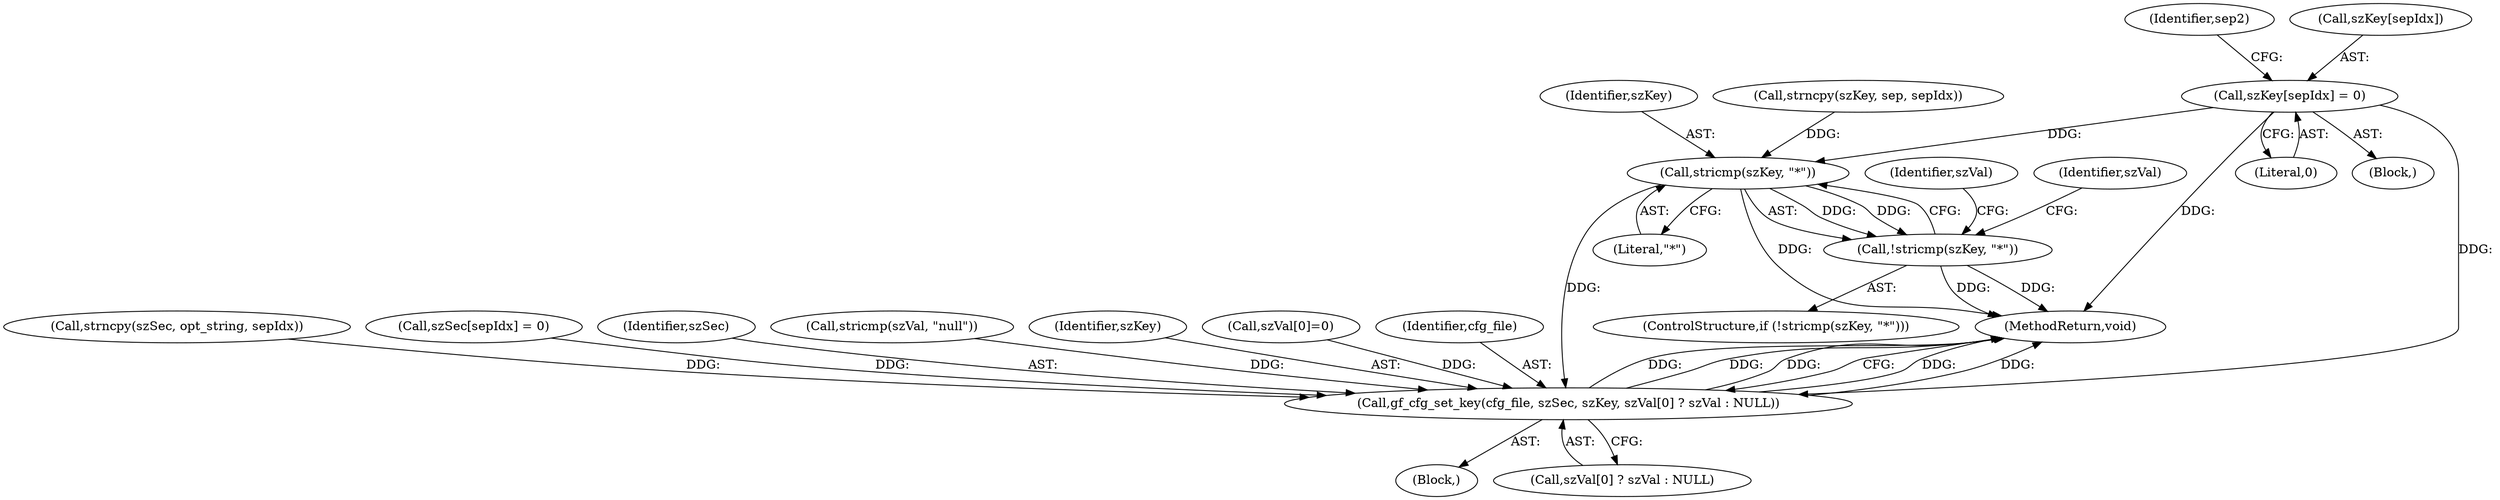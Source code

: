 digraph "0_gpac_35ab4475a7df9b2a4bcab235e379c0c3ec543658_2@array" {
"1000187" [label="(Call,szKey[sepIdx] = 0)"];
"1000213" [label="(Call,stricmp(szKey, \"*\"))"];
"1000212" [label="(Call,!stricmp(szKey, \"*\"))"];
"1000242" [label="(Call,gf_cfg_set_key(cfg_file, szSec, szKey, szVal[0] ? szVal : NULL))"];
"1000252" [label="(MethodReturn,void)"];
"1000212" [label="(Call,!stricmp(szKey, \"*\"))"];
"1000191" [label="(Literal,0)"];
"1000140" [label="(Call,strncpy(szSec, opt_string, sepIdx))"];
"1000187" [label="(Call,szKey[sepIdx] = 0)"];
"1000219" [label="(Identifier,szVal)"];
"1000211" [label="(ControlStructure,if (!stricmp(szKey, \"*\")))"];
"1000234" [label="(Identifier,szVal)"];
"1000214" [label="(Identifier,szKey)"];
"1000183" [label="(Call,strncpy(szKey, sep, sepIdx))"];
"1000144" [label="(Call,szSec[sepIdx] = 0)"];
"1000244" [label="(Identifier,szSec)"];
"1000213" [label="(Call,stricmp(szKey, \"*\"))"];
"1000233" [label="(Call,stricmp(szVal, \"null\"))"];
"1000245" [label="(Identifier,szKey)"];
"1000242" [label="(Call,gf_cfg_set_key(cfg_file, szSec, szKey, szVal[0] ? szVal : NULL))"];
"1000215" [label="(Literal,\"*\")"];
"1000237" [label="(Call,szVal[0]=0)"];
"1000196" [label="(Identifier,sep2)"];
"1000102" [label="(Block,)"];
"1000243" [label="(Identifier,cfg_file)"];
"1000188" [label="(Call,szKey[sepIdx])"];
"1000246" [label="(Call,szVal[0] ? szVal : NULL)"];
"1000165" [label="(Block,)"];
"1000187" -> "1000165"  [label="AST: "];
"1000187" -> "1000191"  [label="CFG: "];
"1000188" -> "1000187"  [label="AST: "];
"1000191" -> "1000187"  [label="AST: "];
"1000196" -> "1000187"  [label="CFG: "];
"1000187" -> "1000252"  [label="DDG: "];
"1000187" -> "1000213"  [label="DDG: "];
"1000187" -> "1000242"  [label="DDG: "];
"1000213" -> "1000212"  [label="AST: "];
"1000213" -> "1000215"  [label="CFG: "];
"1000214" -> "1000213"  [label="AST: "];
"1000215" -> "1000213"  [label="AST: "];
"1000212" -> "1000213"  [label="CFG: "];
"1000213" -> "1000252"  [label="DDG: "];
"1000213" -> "1000212"  [label="DDG: "];
"1000213" -> "1000212"  [label="DDG: "];
"1000183" -> "1000213"  [label="DDG: "];
"1000213" -> "1000242"  [label="DDG: "];
"1000212" -> "1000211"  [label="AST: "];
"1000219" -> "1000212"  [label="CFG: "];
"1000234" -> "1000212"  [label="CFG: "];
"1000212" -> "1000252"  [label="DDG: "];
"1000212" -> "1000252"  [label="DDG: "];
"1000242" -> "1000102"  [label="AST: "];
"1000242" -> "1000246"  [label="CFG: "];
"1000243" -> "1000242"  [label="AST: "];
"1000244" -> "1000242"  [label="AST: "];
"1000245" -> "1000242"  [label="AST: "];
"1000246" -> "1000242"  [label="AST: "];
"1000252" -> "1000242"  [label="CFG: "];
"1000242" -> "1000252"  [label="DDG: "];
"1000242" -> "1000252"  [label="DDG: "];
"1000242" -> "1000252"  [label="DDG: "];
"1000242" -> "1000252"  [label="DDG: "];
"1000242" -> "1000252"  [label="DDG: "];
"1000140" -> "1000242"  [label="DDG: "];
"1000144" -> "1000242"  [label="DDG: "];
"1000237" -> "1000242"  [label="DDG: "];
"1000233" -> "1000242"  [label="DDG: "];
}
